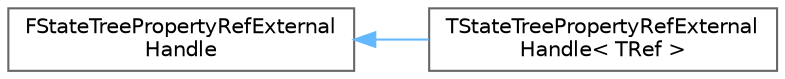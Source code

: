 digraph "Graphical Class Hierarchy"
{
 // INTERACTIVE_SVG=YES
 // LATEX_PDF_SIZE
  bgcolor="transparent";
  edge [fontname=Helvetica,fontsize=10,labelfontname=Helvetica,labelfontsize=10];
  node [fontname=Helvetica,fontsize=10,shape=box,height=0.2,width=0.4];
  rankdir="LR";
  Node0 [id="Node000000",label="FStateTreePropertyRefExternal\lHandle",height=0.2,width=0.4,color="grey40", fillcolor="white", style="filled",URL="$d4/db1/structFStateTreePropertyRefExternalHandle.html",tooltip="External Handle allows to wrap-up property reference to make it accessible without having an access t..."];
  Node0 -> Node1 [id="edge5144_Node000000_Node000001",dir="back",color="steelblue1",style="solid",tooltip=" "];
  Node1 [id="Node000001",label="TStateTreePropertyRefExternal\lHandle\< TRef \>",height=0.2,width=0.4,color="grey40", fillcolor="white", style="filled",URL="$d2/d1e/structTStateTreePropertyRefExternalHandle.html",tooltip="Single type safe external handle allows to wrap-up property reference to make it accessible without h..."];
}
